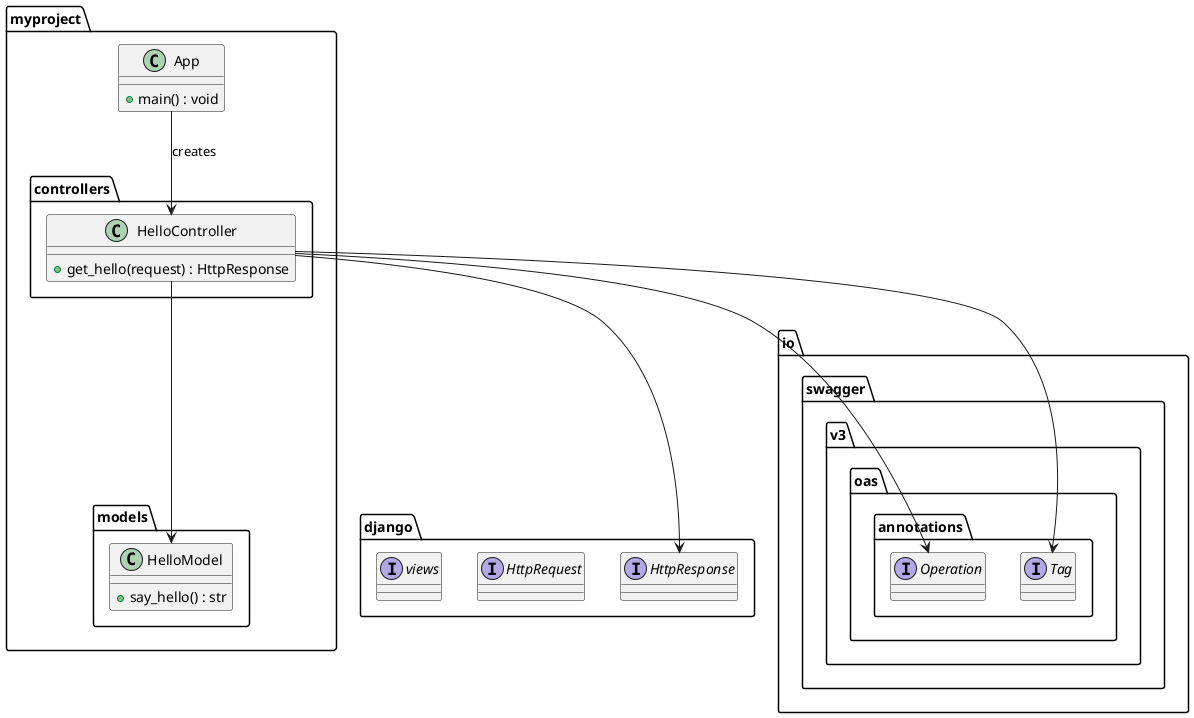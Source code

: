 @startuml

package myproject {
    class App {
        + main() : void
    }

    package controllers {
        class HelloController {
            + get_hello(request) : HttpResponse
        }
    }

    package models {
        class HelloModel {
            + say_hello() : str
        }
    }

    ' Relationships
    App --> HelloController : "creates"
    HelloController --> HelloModel
}

' Django context
package django {
    interface HttpResponse
    interface HttpRequest
    interface views

    HelloController --> HttpResponse
}

package io.swagger.v3.oas.annotations {
    interface Operation
    interface Tag

    HelloController --> Operation
    HelloController --> Tag
}

@enduml

